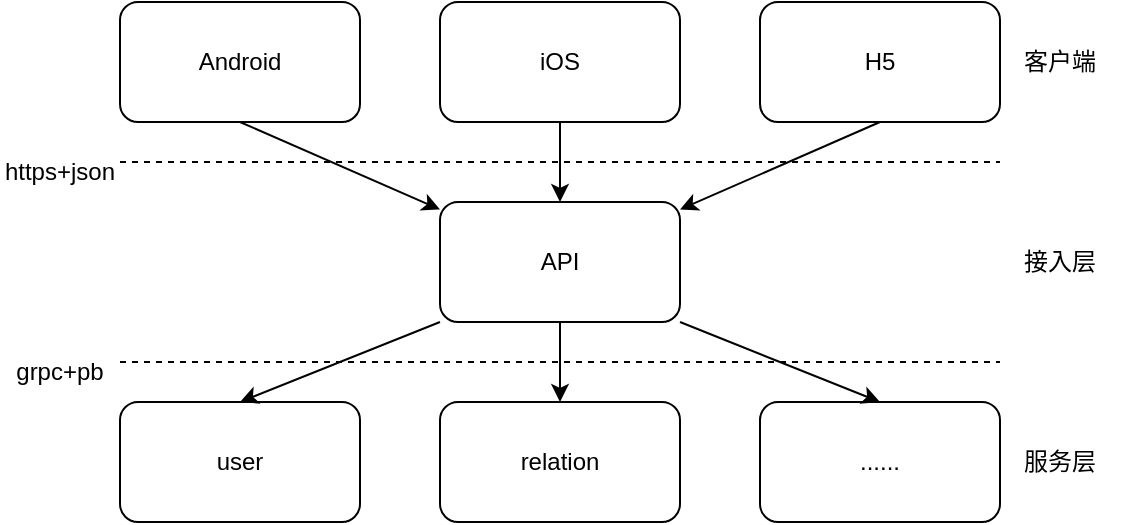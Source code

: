 <mxfile version="20.8.16" type="device"><diagram name="Page-1" id="tC32vWpXY4mzNSZOHYtk"><mxGraphModel dx="1026" dy="743" grid="1" gridSize="10" guides="1" tooltips="1" connect="1" arrows="1" fold="1" page="1" pageScale="1" pageWidth="850" pageHeight="1100" math="0" shadow="0"><root><mxCell id="0"/><mxCell id="1" parent="0"/><mxCell id="tV8A04UdLXl_gxWs-3DK-2" value="API" style="rounded=1;whiteSpace=wrap;html=1;" parent="1" vertex="1"><mxGeometry x="280" y="260" width="120" height="60" as="geometry"/></mxCell><mxCell id="tV8A04UdLXl_gxWs-3DK-3" value="Android" style="rounded=1;whiteSpace=wrap;html=1;" parent="1" vertex="1"><mxGeometry x="120" y="160" width="120" height="60" as="geometry"/></mxCell><mxCell id="tV8A04UdLXl_gxWs-3DK-4" value="iOS" style="rounded=1;whiteSpace=wrap;html=1;" parent="1" vertex="1"><mxGeometry x="280" y="160" width="120" height="60" as="geometry"/></mxCell><mxCell id="tV8A04UdLXl_gxWs-3DK-6" value="H5" style="rounded=1;whiteSpace=wrap;html=1;" parent="1" vertex="1"><mxGeometry x="440" y="160" width="120" height="60" as="geometry"/></mxCell><mxCell id="tV8A04UdLXl_gxWs-3DK-7" value="user" style="rounded=1;whiteSpace=wrap;html=1;" parent="1" vertex="1"><mxGeometry x="120" y="360" width="120" height="60" as="geometry"/></mxCell><mxCell id="tV8A04UdLXl_gxWs-3DK-8" value="relation" style="rounded=1;whiteSpace=wrap;html=1;" parent="1" vertex="1"><mxGeometry x="280" y="360" width="120" height="60" as="geometry"/></mxCell><mxCell id="tV8A04UdLXl_gxWs-3DK-9" value="......" style="rounded=1;whiteSpace=wrap;html=1;" parent="1" vertex="1"><mxGeometry x="440" y="360" width="120" height="60" as="geometry"/></mxCell><mxCell id="tV8A04UdLXl_gxWs-3DK-10" value="" style="endArrow=classic;html=1;rounded=0;exitX=0.5;exitY=1;exitDx=0;exitDy=0;" parent="1" source="tV8A04UdLXl_gxWs-3DK-3" target="tV8A04UdLXl_gxWs-3DK-2" edge="1"><mxGeometry width="50" height="50" relative="1" as="geometry"><mxPoint x="110" y="310" as="sourcePoint"/><mxPoint x="160" y="260" as="targetPoint"/></mxGeometry></mxCell><mxCell id="tV8A04UdLXl_gxWs-3DK-11" value="" style="endArrow=classic;html=1;rounded=0;exitX=0.5;exitY=1;exitDx=0;exitDy=0;" parent="1" source="tV8A04UdLXl_gxWs-3DK-4" target="tV8A04UdLXl_gxWs-3DK-2" edge="1"><mxGeometry width="50" height="50" relative="1" as="geometry"><mxPoint x="195" y="230" as="sourcePoint"/><mxPoint x="300" y="270" as="targetPoint"/></mxGeometry></mxCell><mxCell id="tV8A04UdLXl_gxWs-3DK-12" value="" style="endArrow=classic;html=1;rounded=0;exitX=0.5;exitY=1;exitDx=0;exitDy=0;" parent="1" source="tV8A04UdLXl_gxWs-3DK-6" target="tV8A04UdLXl_gxWs-3DK-2" edge="1"><mxGeometry width="50" height="50" relative="1" as="geometry"><mxPoint x="195" y="230" as="sourcePoint"/><mxPoint x="300" y="270" as="targetPoint"/></mxGeometry></mxCell><mxCell id="tV8A04UdLXl_gxWs-3DK-13" value="" style="endArrow=classic;html=1;rounded=0;exitX=0;exitY=1;exitDx=0;exitDy=0;entryX=0.5;entryY=0;entryDx=0;entryDy=0;" parent="1" source="tV8A04UdLXl_gxWs-3DK-2" target="tV8A04UdLXl_gxWs-3DK-7" edge="1"><mxGeometry width="50" height="50" relative="1" as="geometry"><mxPoint x="50" y="350" as="sourcePoint"/><mxPoint x="100" y="300" as="targetPoint"/></mxGeometry></mxCell><mxCell id="tV8A04UdLXl_gxWs-3DK-14" value="" style="endArrow=classic;html=1;rounded=0;exitX=0.5;exitY=1;exitDx=0;exitDy=0;entryX=0.5;entryY=0;entryDx=0;entryDy=0;" parent="1" source="tV8A04UdLXl_gxWs-3DK-2" edge="1" target="tV8A04UdLXl_gxWs-3DK-8"><mxGeometry width="50" height="50" relative="1" as="geometry"><mxPoint x="300" y="330" as="sourcePoint"/><mxPoint x="350" y="360" as="targetPoint"/></mxGeometry></mxCell><mxCell id="tV8A04UdLXl_gxWs-3DK-15" value="" style="endArrow=classic;html=1;rounded=0;exitX=1;exitY=1;exitDx=0;exitDy=0;entryX=0.5;entryY=0;entryDx=0;entryDy=0;" parent="1" source="tV8A04UdLXl_gxWs-3DK-2" target="tV8A04UdLXl_gxWs-3DK-9" edge="1"><mxGeometry width="50" height="50" relative="1" as="geometry"><mxPoint x="300" y="330" as="sourcePoint"/><mxPoint x="195" y="370" as="targetPoint"/></mxGeometry></mxCell><mxCell id="tV8A04UdLXl_gxWs-3DK-16" value="" style="endArrow=none;dashed=1;html=1;rounded=0;" parent="1" edge="1"><mxGeometry width="50" height="50" relative="1" as="geometry"><mxPoint x="120" y="240" as="sourcePoint"/><mxPoint x="560" y="240" as="targetPoint"/></mxGeometry></mxCell><mxCell id="tV8A04UdLXl_gxWs-3DK-17" value="" style="endArrow=none;dashed=1;html=1;rounded=0;" parent="1" edge="1"><mxGeometry width="50" height="50" relative="1" as="geometry"><mxPoint x="120" y="340" as="sourcePoint"/><mxPoint x="560" y="340" as="targetPoint"/></mxGeometry></mxCell><mxCell id="tV8A04UdLXl_gxWs-3DK-18" value="客户端" style="text;html=1;strokeColor=none;fillColor=none;align=center;verticalAlign=middle;whiteSpace=wrap;rounded=0;" parent="1" vertex="1"><mxGeometry x="560" y="175" width="60" height="30" as="geometry"/></mxCell><mxCell id="tV8A04UdLXl_gxWs-3DK-19" value="接入层" style="text;html=1;strokeColor=none;fillColor=none;align=center;verticalAlign=middle;whiteSpace=wrap;rounded=0;" parent="1" vertex="1"><mxGeometry x="560" y="275" width="60" height="30" as="geometry"/></mxCell><mxCell id="tV8A04UdLXl_gxWs-3DK-20" value="服务层" style="text;html=1;strokeColor=none;fillColor=none;align=center;verticalAlign=middle;whiteSpace=wrap;rounded=0;" parent="1" vertex="1"><mxGeometry x="560" y="375" width="60" height="30" as="geometry"/></mxCell><mxCell id="tV8A04UdLXl_gxWs-3DK-23" value="https+json" style="text;html=1;strokeColor=none;fillColor=none;align=center;verticalAlign=middle;whiteSpace=wrap;rounded=0;" parent="1" vertex="1"><mxGeometry x="60" y="230" width="60" height="30" as="geometry"/></mxCell><mxCell id="tV8A04UdLXl_gxWs-3DK-24" value="grpc+pb" style="text;html=1;strokeColor=none;fillColor=none;align=center;verticalAlign=middle;whiteSpace=wrap;rounded=0;" parent="1" vertex="1"><mxGeometry x="60" y="330" width="60" height="30" as="geometry"/></mxCell></root></mxGraphModel></diagram></mxfile>